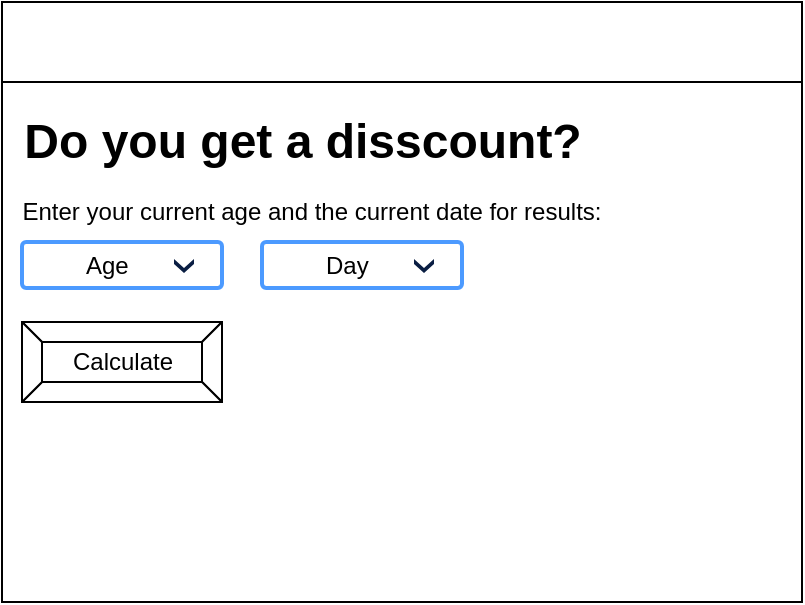 <mxfile>
    <diagram id="pIaEtrtLPv3HG8r1JEND" name="Page-1">
        <mxGraphModel dx="551" dy="429" grid="1" gridSize="10" guides="1" tooltips="1" connect="1" arrows="1" fold="1" page="1" pageScale="1" pageWidth="850" pageHeight="1100" math="0" shadow="0">
            <root>
                <mxCell id="0"/>
                <mxCell id="1" parent="0"/>
                <mxCell id="2" value="" style="rounded=0;whiteSpace=wrap;html=1;" parent="1" vertex="1">
                    <mxGeometry x="80" y="80" width="400" height="300" as="geometry"/>
                </mxCell>
                <mxCell id="3" value="&lt;span style=&quot;color: rgb(255 , 255 , 255) ; font-family: &amp;#34;roboto&amp;#34; , &amp;#34;helvetica&amp;#34; , &amp;#34;arial&amp;#34; , sans-serif ; font-size: 20px ; letter-spacing: 0.4px&quot;&gt;.·:*¨¨¨* ≈☆≈☆≈☆≈☆≈☆≈ *¨¨¨*:·.&lt;/span&gt;" style="rounded=0;whiteSpace=wrap;html=1;" parent="1" vertex="1">
                    <mxGeometry x="80" y="80" width="400" height="40" as="geometry"/>
                </mxCell>
                <mxCell id="6" value="Calculate" style="labelPosition=center;verticalLabelPosition=middle;align=center;html=1;shape=mxgraph.basic.button;dx=10;" parent="1" vertex="1">
                    <mxGeometry x="90" y="240" width="100" height="40" as="geometry"/>
                </mxCell>
                <mxCell id="7" value="Do you get a disscount?" style="text;strokeColor=none;fillColor=none;html=1;fontSize=24;fontStyle=1;verticalAlign=middle;align=center;labelBackgroundColor=none;" vertex="1" parent="1">
                    <mxGeometry x="180" y="130" width="100" height="40" as="geometry"/>
                </mxCell>
                <mxCell id="8" value="Enter your current age and the current date for results:" style="text;html=1;strokeColor=none;fillColor=none;align=center;verticalAlign=middle;whiteSpace=wrap;rounded=0;labelBackgroundColor=none;" vertex="1" parent="1">
                    <mxGeometry x="80" y="170" width="310" height="30" as="geometry"/>
                </mxCell>
                <mxCell id="10" value="Age" style="rounded=1;arcSize=9;fillColor=#ffffff;strokeColor=#4C9AFF;html=1;strokeWidth=2;spacingLeft=30;fontColor=#000000;align=left;labelBackgroundColor=none;" vertex="1" parent="1">
                    <mxGeometry x="90" y="200" width="100" height="23" as="geometry"/>
                </mxCell>
                <mxCell id="11" value="" style="shape=step;whiteSpace=wrap;html=1;rounded=0;strokeColor=none;strokeWidth=2;fillColor=#0A1E43;gradientColor=none;fontFamily=Verdana;fontSize=14;fontColor=#000000;align=left;direction=south;size=0.65;labelBackgroundColor=none;" vertex="1" parent="10">
                    <mxGeometry x="1" y="0.5" width="10" height="7" relative="1" as="geometry">
                        <mxPoint x="-24" y="-3" as="offset"/>
                    </mxGeometry>
                </mxCell>
                <mxCell id="16" value="Day" style="rounded=1;arcSize=9;fillColor=#ffffff;strokeColor=#4C9AFF;html=1;strokeWidth=2;spacingLeft=30;fontColor=#000000;align=left;labelBackgroundColor=none;" vertex="1" parent="1">
                    <mxGeometry x="210" y="200" width="100" height="23" as="geometry"/>
                </mxCell>
                <mxCell id="17" value="" style="shape=step;whiteSpace=wrap;html=1;rounded=0;strokeColor=none;strokeWidth=2;fillColor=#0A1E43;gradientColor=none;fontFamily=Verdana;fontSize=14;fontColor=#000000;align=left;direction=south;size=0.65;labelBackgroundColor=none;" vertex="1" parent="16">
                    <mxGeometry x="1" y="0.5" width="10" height="7" relative="1" as="geometry">
                        <mxPoint x="-24" y="-3" as="offset"/>
                    </mxGeometry>
                </mxCell>
            </root>
        </mxGraphModel>
    </diagram>
    <diagram name="Copy of Page-1" id="9EBrL0dQtTeMVPST7RZc">
        <mxGraphModel dx="551" dy="429" grid="1" gridSize="10" guides="1" tooltips="1" connect="1" arrows="1" fold="1" page="1" pageScale="1" pageWidth="850" pageHeight="1100" math="0" shadow="0">
            <root>
                <mxCell id="2uu8_vLY5-6zJAVEjU27-0"/>
                <mxCell id="2uu8_vLY5-6zJAVEjU27-1" parent="2uu8_vLY5-6zJAVEjU27-0"/>
                <mxCell id="2uu8_vLY5-6zJAVEjU27-2" value="" style="rounded=0;whiteSpace=wrap;html=1;" vertex="1" parent="2uu8_vLY5-6zJAVEjU27-1">
                    <mxGeometry x="80" y="80" width="400" height="300" as="geometry"/>
                </mxCell>
                <mxCell id="2uu8_vLY5-6zJAVEjU27-3" value="&lt;span style=&quot;color: rgb(255 , 255 , 255) ; font-family: &amp;#34;roboto&amp;#34; , &amp;#34;helvetica&amp;#34; , &amp;#34;arial&amp;#34; , sans-serif ; font-size: 20px ; letter-spacing: 0.4px&quot;&gt;.·:*¨¨¨* ≈☆≈☆≈☆≈☆≈☆≈ *¨¨¨*:·.&lt;/span&gt;" style="rounded=0;whiteSpace=wrap;html=1;" vertex="1" parent="2uu8_vLY5-6zJAVEjU27-1">
                    <mxGeometry x="80" y="80" width="400" height="40" as="geometry"/>
                </mxCell>
                <mxCell id="2uu8_vLY5-6zJAVEjU27-4" value="Calculate" style="labelPosition=center;verticalLabelPosition=middle;align=center;html=1;shape=mxgraph.basic.button;dx=10;" vertex="1" parent="2uu8_vLY5-6zJAVEjU27-1">
                    <mxGeometry x="90" y="240" width="100" height="40" as="geometry"/>
                </mxCell>
                <mxCell id="2uu8_vLY5-6zJAVEjU27-5" value="Do you get a disscount?" style="text;strokeColor=none;fillColor=none;html=1;fontSize=24;fontStyle=1;verticalAlign=middle;align=center;labelBackgroundColor=none;" vertex="1" parent="2uu8_vLY5-6zJAVEjU27-1">
                    <mxGeometry x="180" y="130" width="100" height="40" as="geometry"/>
                </mxCell>
                <mxCell id="2uu8_vLY5-6zJAVEjU27-6" value="Enter your current age and the current date for results:" style="text;html=1;strokeColor=none;fillColor=none;align=center;verticalAlign=middle;whiteSpace=wrap;rounded=0;labelBackgroundColor=none;" vertex="1" parent="2uu8_vLY5-6zJAVEjU27-1">
                    <mxGeometry x="80" y="170" width="310" height="30" as="geometry"/>
                </mxCell>
                <mxCell id="2uu8_vLY5-6zJAVEjU27-8" value="13" style="rounded=1;arcSize=9;fillColor=#ffffff;strokeColor=#4C9AFF;html=1;strokeWidth=2;spacingLeft=30;fontColor=#000000;align=left;labelBackgroundColor=none;" vertex="1" parent="2uu8_vLY5-6zJAVEjU27-1">
                    <mxGeometry x="90" y="200" width="100" height="23" as="geometry"/>
                </mxCell>
                <mxCell id="2uu8_vLY5-6zJAVEjU27-9" value="" style="shape=step;whiteSpace=wrap;html=1;rounded=0;strokeColor=none;strokeWidth=2;fillColor=#0A1E43;gradientColor=none;fontFamily=Verdana;fontSize=14;fontColor=#000000;align=left;direction=south;size=0.65;labelBackgroundColor=none;" vertex="1" parent="2uu8_vLY5-6zJAVEjU27-8">
                    <mxGeometry x="1" y="0.5" width="10" height="7" relative="1" as="geometry">
                        <mxPoint x="-24" y="-3" as="offset"/>
                    </mxGeometry>
                </mxCell>
                <mxCell id="2uu8_vLY5-6zJAVEjU27-10" value="Thursday" style="rounded=1;arcSize=9;fillColor=#ffffff;strokeColor=#4C9AFF;html=1;strokeWidth=2;spacingLeft=30;fontColor=#000000;align=left;labelBackgroundColor=none;" vertex="1" parent="2uu8_vLY5-6zJAVEjU27-1">
                    <mxGeometry x="210" y="200" width="120" height="23" as="geometry"/>
                </mxCell>
                <mxCell id="2uu8_vLY5-6zJAVEjU27-11" value="" style="shape=step;whiteSpace=wrap;html=1;rounded=0;strokeColor=none;strokeWidth=2;fillColor=#0A1E43;gradientColor=none;fontFamily=Verdana;fontSize=14;fontColor=#000000;align=left;direction=south;size=0.65;labelBackgroundColor=none;" vertex="1" parent="2uu8_vLY5-6zJAVEjU27-10">
                    <mxGeometry x="1" y="0.5" width="10" height="7" relative="1" as="geometry">
                        <mxPoint x="-24" y="-3" as="offset"/>
                    </mxGeometry>
                </mxCell>
                <mxCell id="2uu8_vLY5-6zJAVEjU27-12" value="You get the discount!&amp;nbsp; :)" style="text;html=1;strokeColor=none;fillColor=none;align=center;verticalAlign=middle;whiteSpace=wrap;rounded=0;labelBackgroundColor=none;" vertex="1" parent="2uu8_vLY5-6zJAVEjU27-1">
                    <mxGeometry x="180" y="240" width="180" height="30" as="geometry"/>
                </mxCell>
            </root>
        </mxGraphModel>
    </diagram>
    <diagram name="Copy of Page-1" id="nZu8lJkP9LEiXYIiAynN">
        <mxGraphModel dx="551" dy="429" grid="1" gridSize="10" guides="1" tooltips="1" connect="1" arrows="1" fold="1" page="1" pageScale="1" pageWidth="850" pageHeight="1100" math="0" shadow="0">
            <root>
                <mxCell id="5szy5yhhmmWL63SQMbno-0"/>
                <mxCell id="5szy5yhhmmWL63SQMbno-1" parent="5szy5yhhmmWL63SQMbno-0"/>
                <mxCell id="5szy5yhhmmWL63SQMbno-2" value="" style="rounded=0;whiteSpace=wrap;html=1;" vertex="1" parent="5szy5yhhmmWL63SQMbno-1">
                    <mxGeometry x="80" y="80" width="400" height="300" as="geometry"/>
                </mxCell>
                <mxCell id="5szy5yhhmmWL63SQMbno-3" value="&lt;span style=&quot;color: rgb(255 , 255 , 255) ; font-family: &amp;#34;roboto&amp;#34; , &amp;#34;helvetica&amp;#34; , &amp;#34;arial&amp;#34; , sans-serif ; font-size: 20px ; letter-spacing: 0.4px&quot;&gt;.·:*¨¨¨* ≈☆≈☆≈☆≈☆≈☆≈ *¨¨¨*:·.&lt;/span&gt;" style="rounded=0;whiteSpace=wrap;html=1;" vertex="1" parent="5szy5yhhmmWL63SQMbno-1">
                    <mxGeometry x="80" y="80" width="400" height="40" as="geometry"/>
                </mxCell>
                <mxCell id="5szy5yhhmmWL63SQMbno-4" value="Calculate" style="labelPosition=center;verticalLabelPosition=middle;align=center;html=1;shape=mxgraph.basic.button;dx=10;" vertex="1" parent="5szy5yhhmmWL63SQMbno-1">
                    <mxGeometry x="90" y="240" width="100" height="40" as="geometry"/>
                </mxCell>
                <mxCell id="5szy5yhhmmWL63SQMbno-5" value="Do you get a disscount?" style="text;strokeColor=none;fillColor=none;html=1;fontSize=24;fontStyle=1;verticalAlign=middle;align=center;labelBackgroundColor=none;" vertex="1" parent="5szy5yhhmmWL63SQMbno-1">
                    <mxGeometry x="180" y="130" width="100" height="40" as="geometry"/>
                </mxCell>
                <mxCell id="5szy5yhhmmWL63SQMbno-6" value="Enter your current age and the current date for results:" style="text;html=1;strokeColor=none;fillColor=none;align=center;verticalAlign=middle;whiteSpace=wrap;rounded=0;labelBackgroundColor=none;" vertex="1" parent="5szy5yhhmmWL63SQMbno-1">
                    <mxGeometry x="80" y="170" width="310" height="30" as="geometry"/>
                </mxCell>
                <mxCell id="5szy5yhhmmWL63SQMbno-8" value="7" style="rounded=1;arcSize=9;fillColor=#ffffff;strokeColor=#4C9AFF;html=1;strokeWidth=2;spacingLeft=30;fontColor=#000000;align=left;labelBackgroundColor=none;" vertex="1" parent="5szy5yhhmmWL63SQMbno-1">
                    <mxGeometry x="90" y="200" width="100" height="23" as="geometry"/>
                </mxCell>
                <mxCell id="5szy5yhhmmWL63SQMbno-9" value="" style="shape=step;whiteSpace=wrap;html=1;rounded=0;strokeColor=none;strokeWidth=2;fillColor=#0A1E43;gradientColor=none;fontFamily=Verdana;fontSize=14;fontColor=#000000;align=left;direction=south;size=0.65;labelBackgroundColor=none;" vertex="1" parent="5szy5yhhmmWL63SQMbno-8">
                    <mxGeometry x="1" y="0.5" width="10" height="7" relative="1" as="geometry">
                        <mxPoint x="-24" y="-3" as="offset"/>
                    </mxGeometry>
                </mxCell>
                <mxCell id="5szy5yhhmmWL63SQMbno-10" value="Friday" style="rounded=1;arcSize=9;fillColor=#ffffff;strokeColor=#4C9AFF;html=1;strokeWidth=2;spacingLeft=30;fontColor=#000000;align=left;labelBackgroundColor=none;" vertex="1" parent="5szy5yhhmmWL63SQMbno-1">
                    <mxGeometry x="210" y="200" width="100" height="23" as="geometry"/>
                </mxCell>
                <mxCell id="5szy5yhhmmWL63SQMbno-11" value="" style="shape=step;whiteSpace=wrap;html=1;rounded=0;strokeColor=none;strokeWidth=2;fillColor=#0A1E43;gradientColor=none;fontFamily=Verdana;fontSize=14;fontColor=#000000;align=left;direction=south;size=0.65;labelBackgroundColor=none;" vertex="1" parent="5szy5yhhmmWL63SQMbno-10">
                    <mxGeometry x="1" y="0.5" width="10" height="7" relative="1" as="geometry">
                        <mxPoint x="-24" y="-3" as="offset"/>
                    </mxGeometry>
                </mxCell>
                <mxCell id="5szy5yhhmmWL63SQMbno-12" value="Sorry, you must pay regular pricing :(" style="text;html=1;strokeColor=none;fillColor=none;align=center;verticalAlign=middle;whiteSpace=wrap;rounded=0;labelBackgroundColor=none;" vertex="1" parent="5szy5yhhmmWL63SQMbno-1">
                    <mxGeometry x="200" y="245" width="140" height="30" as="geometry"/>
                </mxCell>
            </root>
        </mxGraphModel>
    </diagram>
</mxfile>
